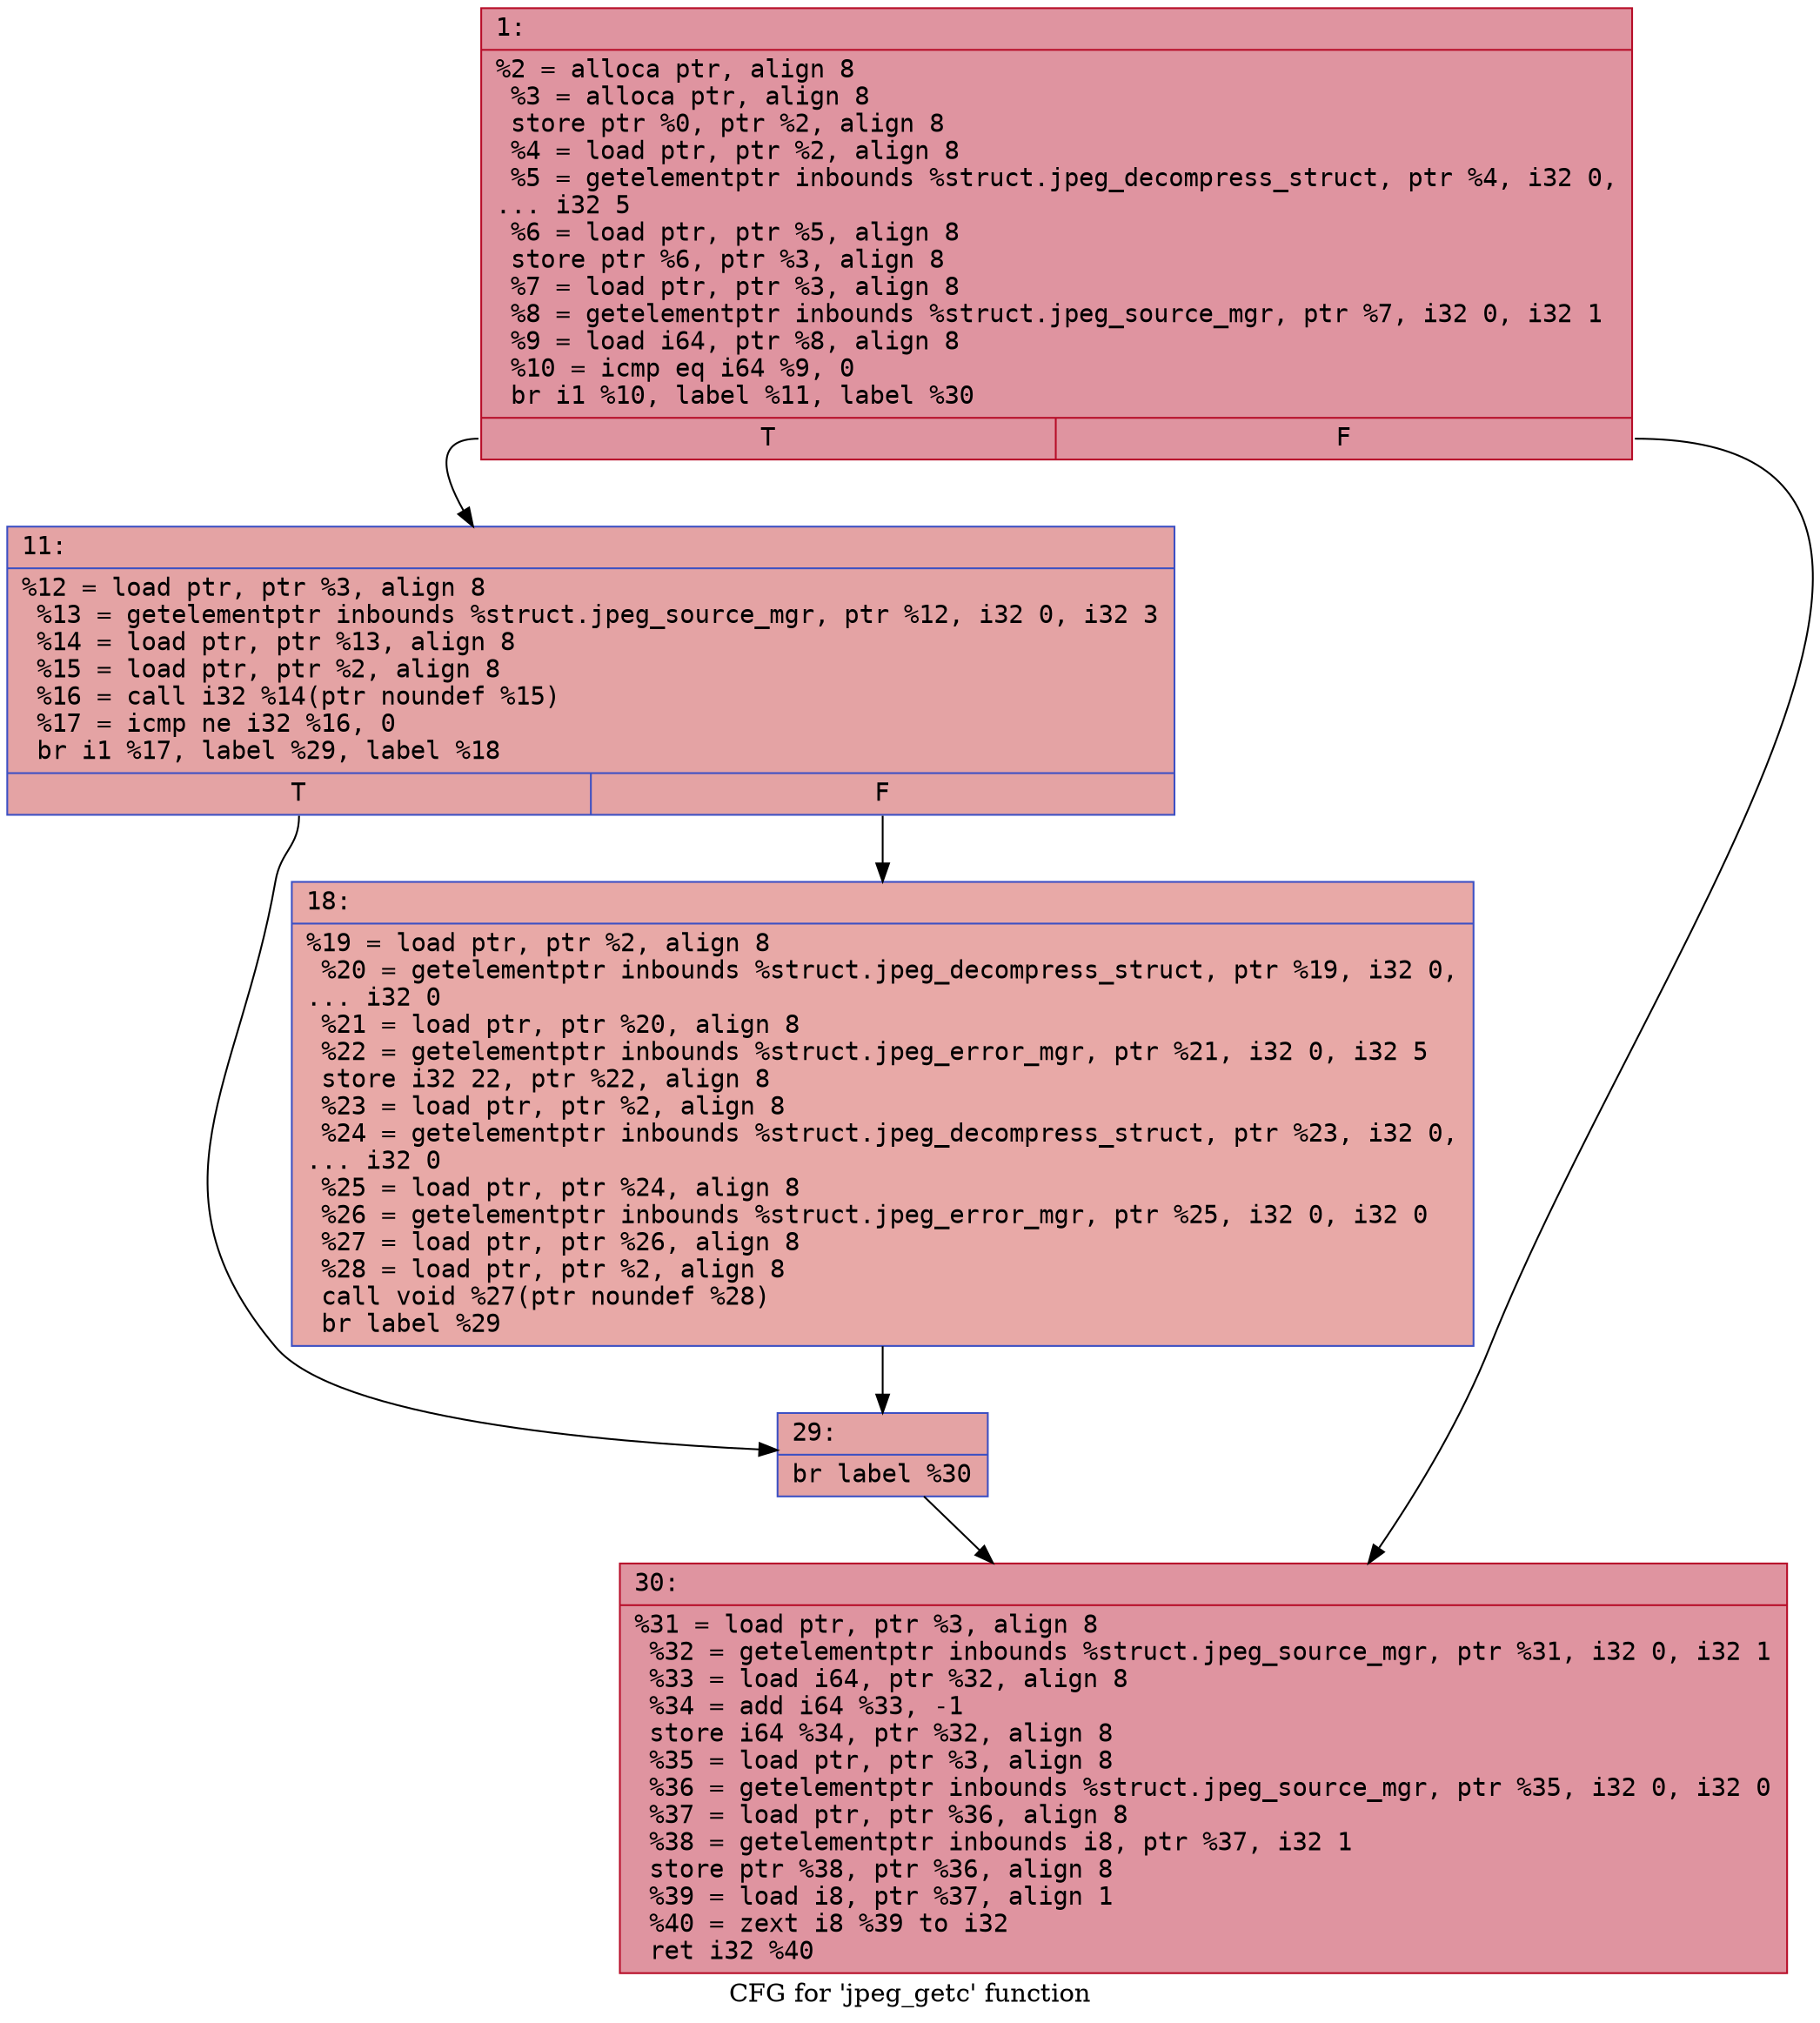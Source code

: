 digraph "CFG for 'jpeg_getc' function" {
	label="CFG for 'jpeg_getc' function";

	Node0x600001e21ef0 [shape=record,color="#b70d28ff", style=filled, fillcolor="#b70d2870" fontname="Courier",label="{1:\l|  %2 = alloca ptr, align 8\l  %3 = alloca ptr, align 8\l  store ptr %0, ptr %2, align 8\l  %4 = load ptr, ptr %2, align 8\l  %5 = getelementptr inbounds %struct.jpeg_decompress_struct, ptr %4, i32 0,\l... i32 5\l  %6 = load ptr, ptr %5, align 8\l  store ptr %6, ptr %3, align 8\l  %7 = load ptr, ptr %3, align 8\l  %8 = getelementptr inbounds %struct.jpeg_source_mgr, ptr %7, i32 0, i32 1\l  %9 = load i64, ptr %8, align 8\l  %10 = icmp eq i64 %9, 0\l  br i1 %10, label %11, label %30\l|{<s0>T|<s1>F}}"];
	Node0x600001e21ef0:s0 -> Node0x600001e21f40[tooltip="1 -> 11\nProbability 37.50%" ];
	Node0x600001e21ef0:s1 -> Node0x600001e22030[tooltip="1 -> 30\nProbability 62.50%" ];
	Node0x600001e21f40 [shape=record,color="#3d50c3ff", style=filled, fillcolor="#c32e3170" fontname="Courier",label="{11:\l|  %12 = load ptr, ptr %3, align 8\l  %13 = getelementptr inbounds %struct.jpeg_source_mgr, ptr %12, i32 0, i32 3\l  %14 = load ptr, ptr %13, align 8\l  %15 = load ptr, ptr %2, align 8\l  %16 = call i32 %14(ptr noundef %15)\l  %17 = icmp ne i32 %16, 0\l  br i1 %17, label %29, label %18\l|{<s0>T|<s1>F}}"];
	Node0x600001e21f40:s0 -> Node0x600001e21fe0[tooltip="11 -> 29\nProbability 62.50%" ];
	Node0x600001e21f40:s1 -> Node0x600001e21f90[tooltip="11 -> 18\nProbability 37.50%" ];
	Node0x600001e21f90 [shape=record,color="#3d50c3ff", style=filled, fillcolor="#ca3b3770" fontname="Courier",label="{18:\l|  %19 = load ptr, ptr %2, align 8\l  %20 = getelementptr inbounds %struct.jpeg_decompress_struct, ptr %19, i32 0,\l... i32 0\l  %21 = load ptr, ptr %20, align 8\l  %22 = getelementptr inbounds %struct.jpeg_error_mgr, ptr %21, i32 0, i32 5\l  store i32 22, ptr %22, align 8\l  %23 = load ptr, ptr %2, align 8\l  %24 = getelementptr inbounds %struct.jpeg_decompress_struct, ptr %23, i32 0,\l... i32 0\l  %25 = load ptr, ptr %24, align 8\l  %26 = getelementptr inbounds %struct.jpeg_error_mgr, ptr %25, i32 0, i32 0\l  %27 = load ptr, ptr %26, align 8\l  %28 = load ptr, ptr %2, align 8\l  call void %27(ptr noundef %28)\l  br label %29\l}"];
	Node0x600001e21f90 -> Node0x600001e21fe0[tooltip="18 -> 29\nProbability 100.00%" ];
	Node0x600001e21fe0 [shape=record,color="#3d50c3ff", style=filled, fillcolor="#c32e3170" fontname="Courier",label="{29:\l|  br label %30\l}"];
	Node0x600001e21fe0 -> Node0x600001e22030[tooltip="29 -> 30\nProbability 100.00%" ];
	Node0x600001e22030 [shape=record,color="#b70d28ff", style=filled, fillcolor="#b70d2870" fontname="Courier",label="{30:\l|  %31 = load ptr, ptr %3, align 8\l  %32 = getelementptr inbounds %struct.jpeg_source_mgr, ptr %31, i32 0, i32 1\l  %33 = load i64, ptr %32, align 8\l  %34 = add i64 %33, -1\l  store i64 %34, ptr %32, align 8\l  %35 = load ptr, ptr %3, align 8\l  %36 = getelementptr inbounds %struct.jpeg_source_mgr, ptr %35, i32 0, i32 0\l  %37 = load ptr, ptr %36, align 8\l  %38 = getelementptr inbounds i8, ptr %37, i32 1\l  store ptr %38, ptr %36, align 8\l  %39 = load i8, ptr %37, align 1\l  %40 = zext i8 %39 to i32\l  ret i32 %40\l}"];
}
